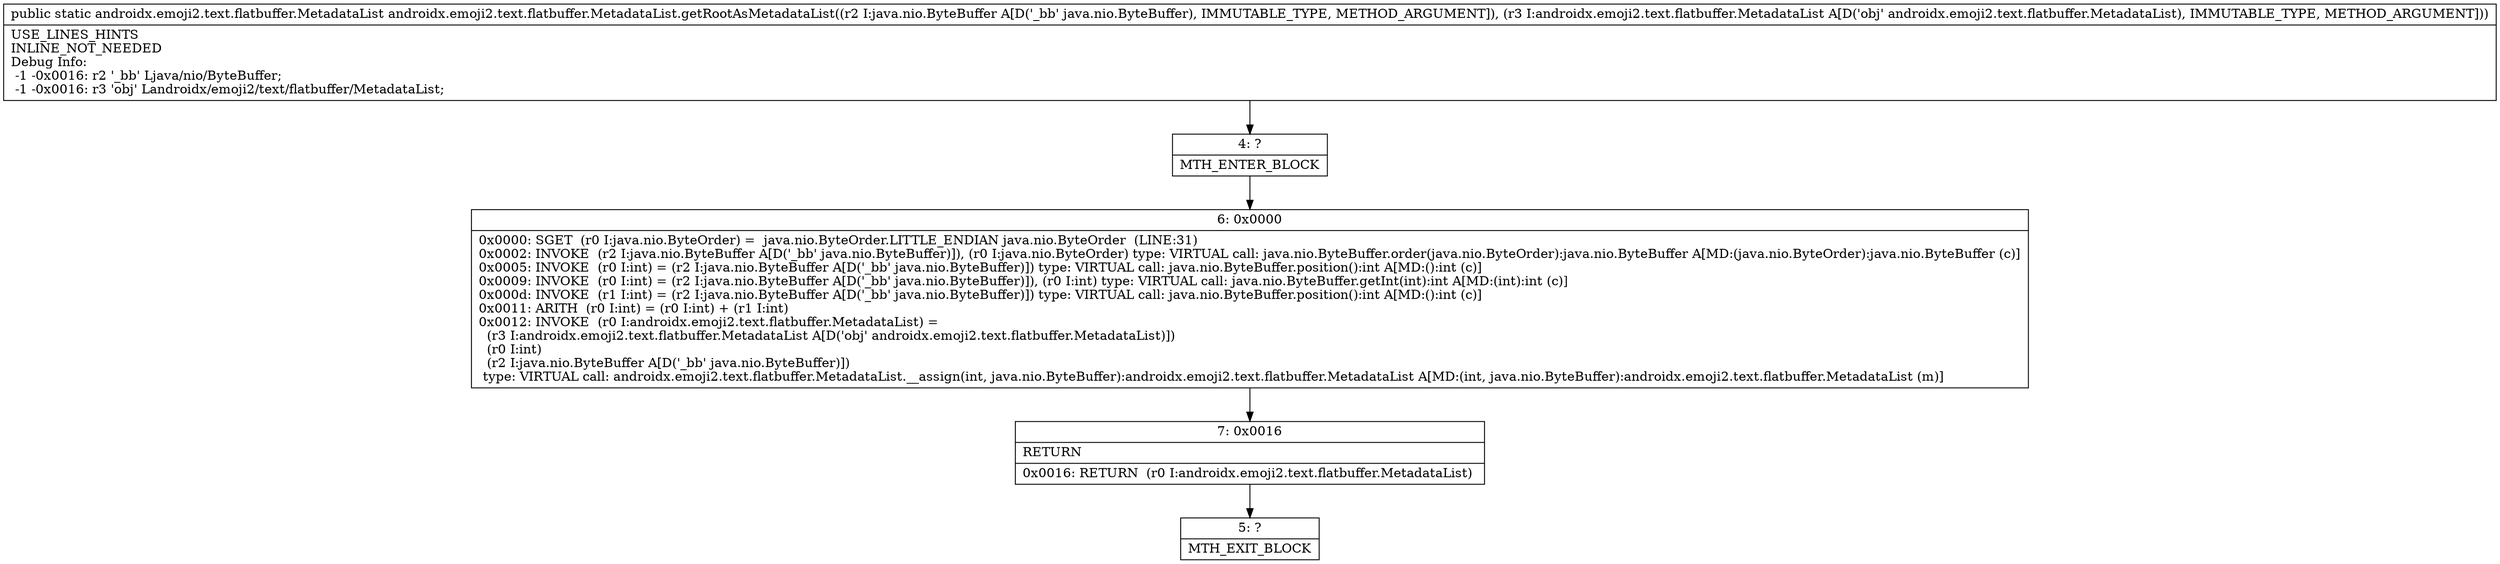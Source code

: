 digraph "CFG forandroidx.emoji2.text.flatbuffer.MetadataList.getRootAsMetadataList(Ljava\/nio\/ByteBuffer;Landroidx\/emoji2\/text\/flatbuffer\/MetadataList;)Landroidx\/emoji2\/text\/flatbuffer\/MetadataList;" {
Node_4 [shape=record,label="{4\:\ ?|MTH_ENTER_BLOCK\l}"];
Node_6 [shape=record,label="{6\:\ 0x0000|0x0000: SGET  (r0 I:java.nio.ByteOrder) =  java.nio.ByteOrder.LITTLE_ENDIAN java.nio.ByteOrder  (LINE:31)\l0x0002: INVOKE  (r2 I:java.nio.ByteBuffer A[D('_bb' java.nio.ByteBuffer)]), (r0 I:java.nio.ByteOrder) type: VIRTUAL call: java.nio.ByteBuffer.order(java.nio.ByteOrder):java.nio.ByteBuffer A[MD:(java.nio.ByteOrder):java.nio.ByteBuffer (c)]\l0x0005: INVOKE  (r0 I:int) = (r2 I:java.nio.ByteBuffer A[D('_bb' java.nio.ByteBuffer)]) type: VIRTUAL call: java.nio.ByteBuffer.position():int A[MD:():int (c)]\l0x0009: INVOKE  (r0 I:int) = (r2 I:java.nio.ByteBuffer A[D('_bb' java.nio.ByteBuffer)]), (r0 I:int) type: VIRTUAL call: java.nio.ByteBuffer.getInt(int):int A[MD:(int):int (c)]\l0x000d: INVOKE  (r1 I:int) = (r2 I:java.nio.ByteBuffer A[D('_bb' java.nio.ByteBuffer)]) type: VIRTUAL call: java.nio.ByteBuffer.position():int A[MD:():int (c)]\l0x0011: ARITH  (r0 I:int) = (r0 I:int) + (r1 I:int) \l0x0012: INVOKE  (r0 I:androidx.emoji2.text.flatbuffer.MetadataList) = \l  (r3 I:androidx.emoji2.text.flatbuffer.MetadataList A[D('obj' androidx.emoji2.text.flatbuffer.MetadataList)])\l  (r0 I:int)\l  (r2 I:java.nio.ByteBuffer A[D('_bb' java.nio.ByteBuffer)])\l type: VIRTUAL call: androidx.emoji2.text.flatbuffer.MetadataList.__assign(int, java.nio.ByteBuffer):androidx.emoji2.text.flatbuffer.MetadataList A[MD:(int, java.nio.ByteBuffer):androidx.emoji2.text.flatbuffer.MetadataList (m)]\l}"];
Node_7 [shape=record,label="{7\:\ 0x0016|RETURN\l|0x0016: RETURN  (r0 I:androidx.emoji2.text.flatbuffer.MetadataList) \l}"];
Node_5 [shape=record,label="{5\:\ ?|MTH_EXIT_BLOCK\l}"];
MethodNode[shape=record,label="{public static androidx.emoji2.text.flatbuffer.MetadataList androidx.emoji2.text.flatbuffer.MetadataList.getRootAsMetadataList((r2 I:java.nio.ByteBuffer A[D('_bb' java.nio.ByteBuffer), IMMUTABLE_TYPE, METHOD_ARGUMENT]), (r3 I:androidx.emoji2.text.flatbuffer.MetadataList A[D('obj' androidx.emoji2.text.flatbuffer.MetadataList), IMMUTABLE_TYPE, METHOD_ARGUMENT]))  | USE_LINES_HINTS\lINLINE_NOT_NEEDED\lDebug Info:\l  \-1 \-0x0016: r2 '_bb' Ljava\/nio\/ByteBuffer;\l  \-1 \-0x0016: r3 'obj' Landroidx\/emoji2\/text\/flatbuffer\/MetadataList;\l}"];
MethodNode -> Node_4;Node_4 -> Node_6;
Node_6 -> Node_7;
Node_7 -> Node_5;
}

